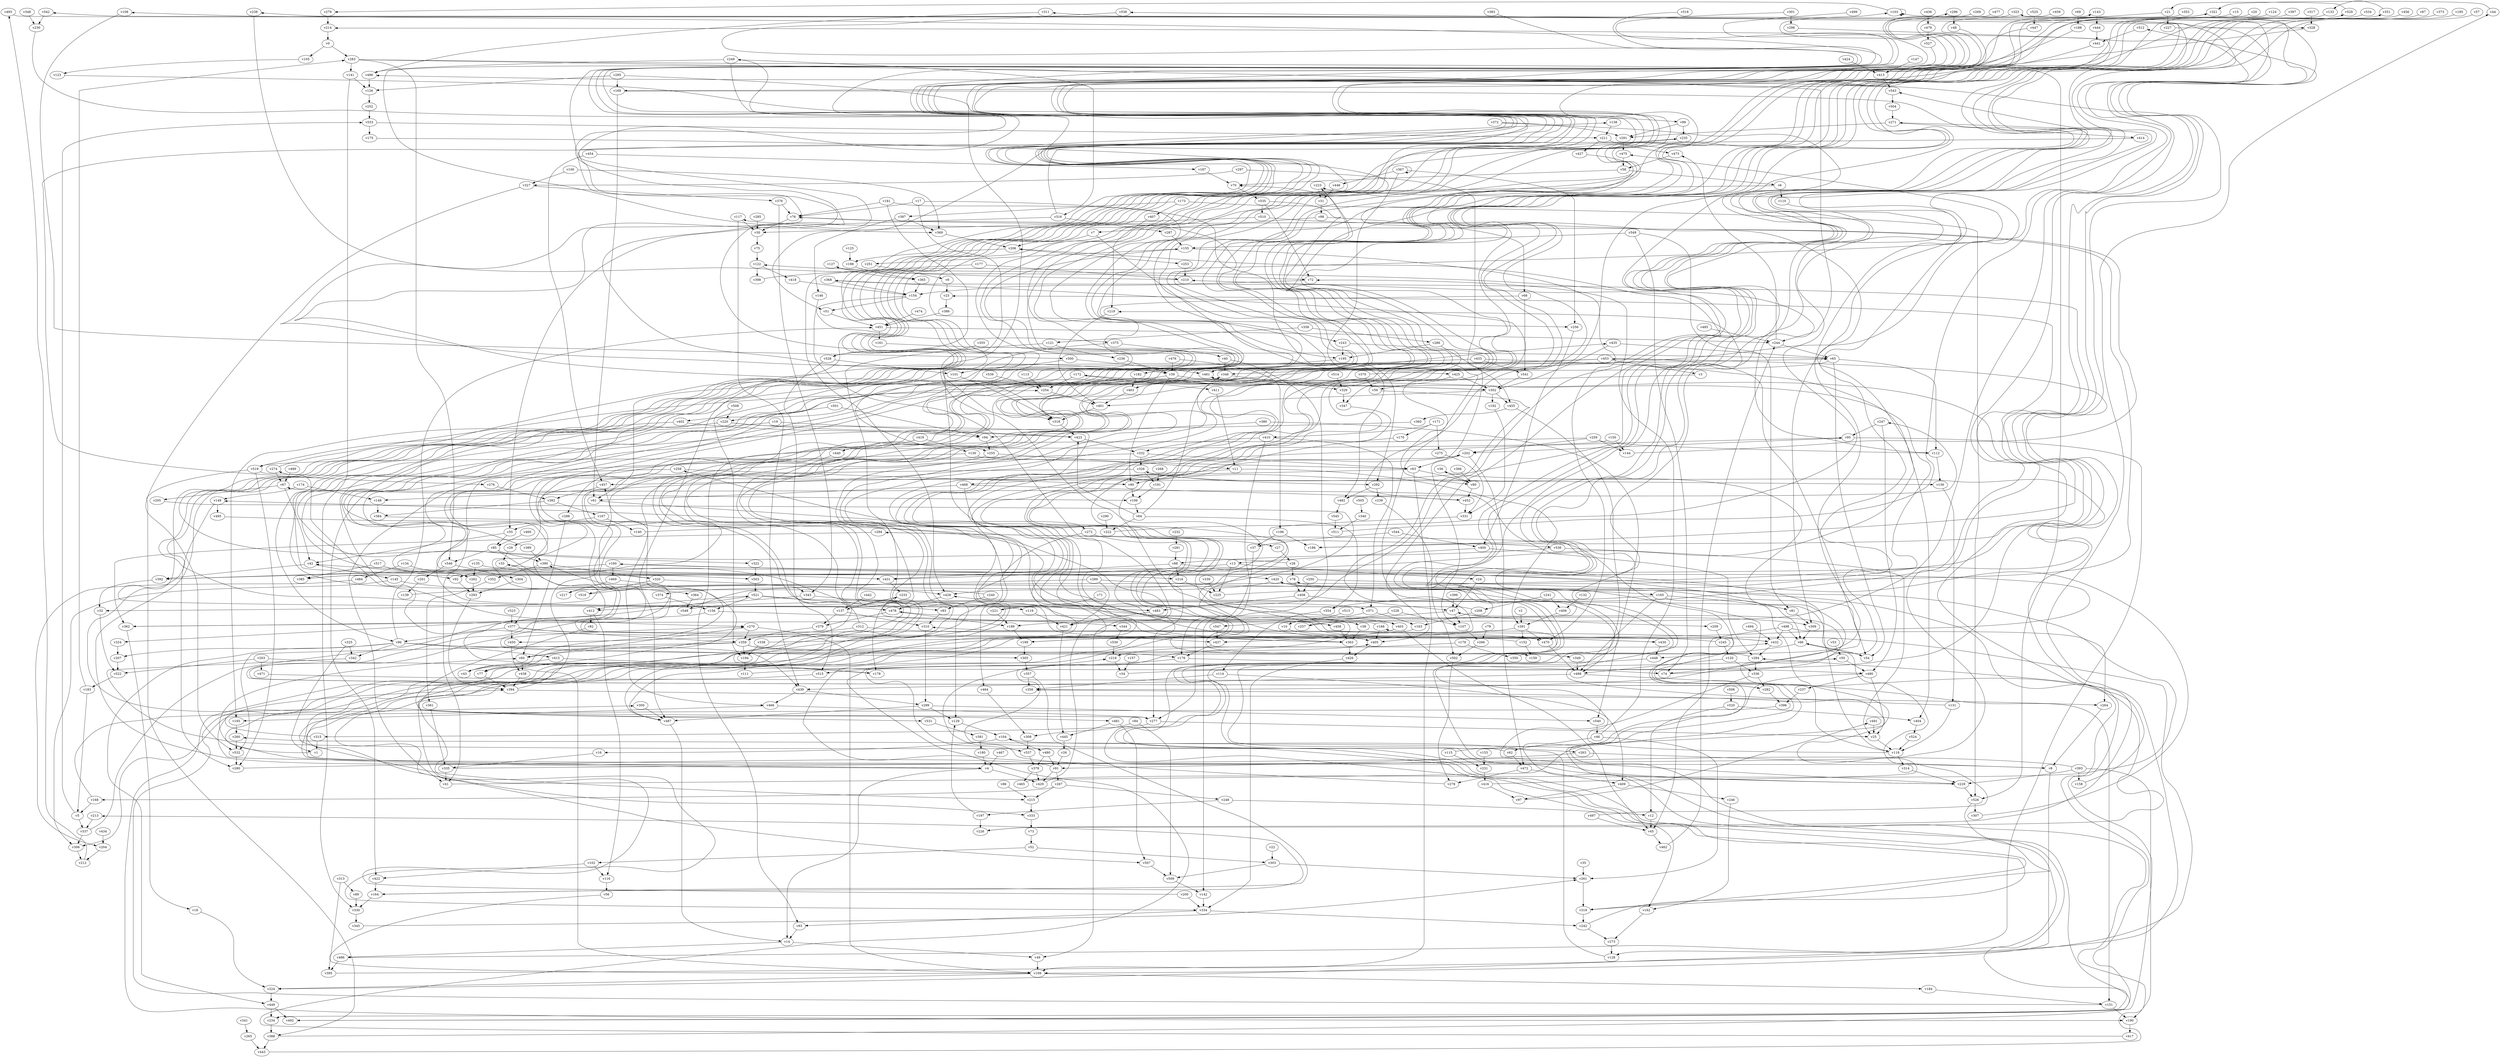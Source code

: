 // Benchmark game 819 - 550 vertices
// time_bound: 61
// targets: v20
digraph G {
    v0 [name="v0", player=1];
    v1 [name="v1", player=0];
    v2 [name="v2", player=0];
    v3 [name="v3", player=0];
    v4 [name="v4", player=0];
    v5 [name="v5", player=0];
    v6 [name="v6", player=1];
    v7 [name="v7", player=1];
    v8 [name="v8", player=1];
    v9 [name="v9", player=0];
    v10 [name="v10", player=0];
    v11 [name="v11", player=0];
    v12 [name="v12", player=0];
    v13 [name="v13", player=0];
    v14 [name="v14", player=0];
    v15 [name="v15", player=1];
    v16 [name="v16", player=0];
    v17 [name="v17", player=1];
    v18 [name="v18", player=1];
    v19 [name="v19", player=0];
    v20 [name="v20", player=0, target=1];
    v21 [name="v21", player=0];
    v22 [name="v22", player=1];
    v23 [name="v23", player=0];
    v24 [name="v24", player=0];
    v25 [name="v25", player=0];
    v26 [name="v26", player=0];
    v27 [name="v27", player=1];
    v28 [name="v28", player=1];
    v29 [name="v29", player=0];
    v30 [name="v30", player=1];
    v31 [name="v31", player=0];
    v32 [name="v32", player=1];
    v33 [name="v33", player=1];
    v34 [name="v34", player=0];
    v35 [name="v35", player=0];
    v36 [name="v36", player=0];
    v37 [name="v37", player=1];
    v38 [name="v38", player=1];
    v39 [name="v39", player=0];
    v40 [name="v40", player=0];
    v41 [name="v41", player=0];
    v42 [name="v42", player=1];
    v43 [name="v43", player=1];
    v44 [name="v44", player=1];
    v45 [name="v45", player=1];
    v46 [name="v46", player=0];
    v47 [name="v47", player=0];
    v48 [name="v48", player=1];
    v49 [name="v49", player=0];
    v50 [name="v50", player=1];
    v51 [name="v51", player=0];
    v52 [name="v52", player=1];
    v53 [name="v53", player=1];
    v54 [name="v54", player=0];
    v55 [name="v55", player=0];
    v56 [name="v56", player=0];
    v57 [name="v57", player=0];
    v58 [name="v58", player=0];
    v59 [name="v59", player=1];
    v60 [name="v60", player=0];
    v61 [name="v61", player=0];
    v62 [name="v62", player=0];
    v63 [name="v63", player=1];
    v64 [name="v64", player=0];
    v65 [name="v65", player=0];
    v66 [name="v66", player=0];
    v67 [name="v67", player=0];
    v68 [name="v68", player=0];
    v69 [name="v69", player=0];
    v70 [name="v70", player=1];
    v71 [name="v71", player=0];
    v72 [name="v72", player=1];
    v73 [name="v73", player=1];
    v74 [name="v74", player=1];
    v75 [name="v75", player=1];
    v76 [name="v76", player=0];
    v77 [name="v77", player=0];
    v78 [name="v78", player=0];
    v79 [name="v79", player=1];
    v80 [name="v80", player=0];
    v81 [name="v81", player=0];
    v82 [name="v82", player=0];
    v83 [name="v83", player=0];
    v84 [name="v84", player=0];
    v85 [name="v85", player=0];
    v86 [name="v86", player=1];
    v87 [name="v87", player=0];
    v88 [name="v88", player=1];
    v89 [name="v89", player=1];
    v90 [name="v90", player=0];
    v91 [name="v91", player=1];
    v92 [name="v92", player=1];
    v93 [name="v93", player=0];
    v94 [name="v94", player=0];
    v95 [name="v95", player=0];
    v96 [name="v96", player=1];
    v97 [name="v97", player=1];
    v98 [name="v98", player=0];
    v99 [name="v99", player=1];
    v100 [name="v100", player=1];
    v101 [name="v101", player=0];
    v102 [name="v102", player=0];
    v103 [name="v103", player=0];
    v104 [name="v104", player=1];
    v105 [name="v105", player=1];
    v106 [name="v106", player=1];
    v107 [name="v107", player=0];
    v108 [name="v108", player=1];
    v109 [name="v109", player=1];
    v110 [name="v110", player=1];
    v111 [name="v111", player=0];
    v112 [name="v112", player=1];
    v113 [name="v113", player=1];
    v114 [name="v114", player=0];
    v115 [name="v115", player=0];
    v116 [name="v116", player=0];
    v117 [name="v117", player=1];
    v118 [name="v118", player=0];
    v119 [name="v119", player=1];
    v120 [name="v120", player=1];
    v121 [name="v121", player=0];
    v122 [name="v122", player=0];
    v123 [name="v123", player=0];
    v124 [name="v124", player=1];
    v125 [name="v125", player=1];
    v126 [name="v126", player=0];
    v127 [name="v127", player=0];
    v128 [name="v128", player=1];
    v129 [name="v129", player=0];
    v130 [name="v130", player=1];
    v131 [name="v131", player=0];
    v132 [name="v132", player=0];
    v133 [name="v133", player=0];
    v134 [name="v134", player=0];
    v135 [name="v135", player=0];
    v136 [name="v136", player=1];
    v137 [name="v137", player=0];
    v138 [name="v138", player=0];
    v139 [name="v139", player=0];
    v140 [name="v140", player=1];
    v141 [name="v141", player=1];
    v142 [name="v142", player=1];
    v143 [name="v143", player=1];
    v144 [name="v144", player=1];
    v145 [name="v145", player=0];
    v146 [name="v146", player=1];
    v147 [name="v147", player=0];
    v148 [name="v148", player=1];
    v149 [name="v149", player=0];
    v150 [name="v150", player=1];
    v151 [name="v151", player=1];
    v152 [name="v152", player=0];
    v153 [name="v153", player=1];
    v154 [name="v154", player=1];
    v155 [name="v155", player=0];
    v156 [name="v156", player=0];
    v157 [name="v157", player=0];
    v158 [name="v158", player=1];
    v159 [name="v159", player=0];
    v160 [name="v160", player=0];
    v161 [name="v161", player=1];
    v162 [name="v162", player=1];
    v163 [name="v163", player=1];
    v164 [name="v164", player=1];
    v165 [name="v165", player=1];
    v166 [name="v166", player=1];
    v167 [name="v167", player=1];
    v168 [name="v168", player=0];
    v169 [name="v169", player=0];
    v170 [name="v170", player=1];
    v171 [name="v171", player=0];
    v172 [name="v172", player=1];
    v173 [name="v173", player=0];
    v174 [name="v174", player=1];
    v175 [name="v175", player=1];
    v176 [name="v176", player=0];
    v177 [name="v177", player=0];
    v178 [name="v178", player=0];
    v179 [name="v179", player=0];
    v180 [name="v180", player=0];
    v181 [name="v181", player=0];
    v182 [name="v182", player=0];
    v183 [name="v183", player=0];
    v184 [name="v184", player=0];
    v185 [name="v185", player=1];
    v186 [name="v186", player=0];
    v187 [name="v187", player=1];
    v188 [name="v188", player=1];
    v189 [name="v189", player=0];
    v190 [name="v190", player=0];
    v191 [name="v191", player=1];
    v192 [name="v192", player=1];
    v193 [name="v193", player=1];
    v194 [name="v194", player=0];
    v195 [name="v195", player=1];
    v196 [name="v196", player=0];
    v197 [name="v197", player=0];
    v198 [name="v198", player=0];
    v199 [name="v199", player=1];
    v200 [name="v200", player=1];
    v201 [name="v201", player=0];
    v202 [name="v202", player=1];
    v203 [name="v203", player=0];
    v204 [name="v204", player=0];
    v205 [name="v205", player=1];
    v206 [name="v206", player=1];
    v207 [name="v207", player=0];
    v208 [name="v208", player=1];
    v209 [name="v209", player=1];
    v210 [name="v210", player=0];
    v211 [name="v211", player=0];
    v212 [name="v212", player=1];
    v213 [name="v213", player=1];
    v214 [name="v214", player=0];
    v215 [name="v215", player=0];
    v216 [name="v216", player=0];
    v217 [name="v217", player=0];
    v218 [name="v218", player=0];
    v219 [name="v219", player=1];
    v220 [name="v220", player=0];
    v221 [name="v221", player=1];
    v222 [name="v222", player=0];
    v223 [name="v223", player=0];
    v224 [name="v224", player=0];
    v225 [name="v225", player=0];
    v226 [name="v226", player=0];
    v227 [name="v227", player=0];
    v228 [name="v228", player=0];
    v229 [name="v229", player=1];
    v230 [name="v230", player=1];
    v231 [name="v231", player=0];
    v232 [name="v232", player=1];
    v233 [name="v233", player=0];
    v234 [name="v234", player=1];
    v235 [name="v235", player=0];
    v236 [name="v236", player=1];
    v237 [name="v237", player=0];
    v238 [name="v238", player=1];
    v239 [name="v239", player=1];
    v240 [name="v240", player=1];
    v241 [name="v241", player=1];
    v242 [name="v242", player=1];
    v243 [name="v243", player=0];
    v244 [name="v244", player=1];
    v245 [name="v245", player=1];
    v246 [name="v246", player=1];
    v247 [name="v247", player=0];
    v248 [name="v248", player=0];
    v249 [name="v249", player=0];
    v250 [name="v250", player=0];
    v251 [name="v251", player=0];
    v252 [name="v252", player=1];
    v253 [name="v253", player=0];
    v254 [name="v254", player=0];
    v255 [name="v255", player=0];
    v256 [name="v256", player=0];
    v257 [name="v257", player=0];
    v258 [name="v258", player=0];
    v259 [name="v259", player=0];
    v260 [name="v260", player=1];
    v261 [name="v261", player=1];
    v262 [name="v262", player=0];
    v263 [name="v263", player=1];
    v264 [name="v264", player=0];
    v265 [name="v265", player=0];
    v266 [name="v266", player=1];
    v267 [name="v267", player=1];
    v268 [name="v268", player=0];
    v269 [name="v269", player=0];
    v270 [name="v270", player=0];
    v271 [name="v271", player=0];
    v272 [name="v272", player=1];
    v273 [name="v273", player=0];
    v274 [name="v274", player=1];
    v275 [name="v275", player=0];
    v276 [name="v276", player=1];
    v277 [name="v277", player=1];
    v278 [name="v278", player=0];
    v279 [name="v279", player=1];
    v280 [name="v280", player=0];
    v281 [name="v281", player=0];
    v282 [name="v282", player=1];
    v283 [name="v283", player=1];
    v284 [name="v284", player=1];
    v285 [name="v285", player=1];
    v286 [name="v286", player=0];
    v287 [name="v287", player=0];
    v288 [name="v288", player=0];
    v289 [name="v289", player=0];
    v290 [name="v290", player=0];
    v291 [name="v291", player=0];
    v292 [name="v292", player=1];
    v293 [name="v293", player=1];
    v294 [name="v294", player=0];
    v295 [name="v295", player=0];
    v296 [name="v296", player=0];
    v297 [name="v297", player=0];
    v298 [name="v298", player=1];
    v299 [name="v299", player=0];
    v300 [name="v300", player=0];
    v301 [name="v301", player=1];
    v302 [name="v302", player=1];
    v303 [name="v303", player=0];
    v304 [name="v304", player=0];
    v305 [name="v305", player=0];
    v306 [name="v306", player=1];
    v307 [name="v307", player=1];
    v308 [name="v308", player=0];
    v309 [name="v309", player=0];
    v310 [name="v310", player=0];
    v311 [name="v311", player=0];
    v312 [name="v312", player=0];
    v313 [name="v313", player=1];
    v314 [name="v314", player=0];
    v315 [name="v315", player=0];
    v316 [name="v316", player=1];
    v317 [name="v317", player=0];
    v318 [name="v318", player=0];
    v319 [name="v319", player=1];
    v320 [name="v320", player=1];
    v321 [name="v321", player=1];
    v322 [name="v322", player=0];
    v323 [name="v323", player=0];
    v324 [name="v324", player=1];
    v325 [name="v325", player=0];
    v326 [name="v326", player=0];
    v327 [name="v327", player=0];
    v328 [name="v328", player=1];
    v329 [name="v329", player=0];
    v330 [name="v330", player=1];
    v331 [name="v331", player=0];
    v332 [name="v332", player=1];
    v333 [name="v333", player=1];
    v334 [name="v334", player=0];
    v335 [name="v335", player=1];
    v336 [name="v336", player=0];
    v337 [name="v337", player=1];
    v338 [name="v338", player=0];
    v339 [name="v339", player=0];
    v340 [name="v340", player=1];
    v341 [name="v341", player=1];
    v342 [name="v342", player=1];
    v343 [name="v343", player=1];
    v344 [name="v344", player=1];
    v345 [name="v345", player=0];
    v346 [name="v346", player=1];
    v347 [name="v347", player=1];
    v348 [name="v348", player=1];
    v349 [name="v349", player=1];
    v350 [name="v350", player=1];
    v351 [name="v351", player=0];
    v352 [name="v352", player=0];
    v353 [name="v353", player=1];
    v354 [name="v354", player=0];
    v355 [name="v355", player=0];
    v356 [name="v356", player=1];
    v357 [name="v357", player=0];
    v358 [name="v358", player=0];
    v359 [name="v359", player=0];
    v360 [name="v360", player=0];
    v361 [name="v361", player=0];
    v362 [name="v362", player=1];
    v363 [name="v363", player=0];
    v364 [name="v364", player=0];
    v365 [name="v365", player=1];
    v366 [name="v366", player=1];
    v367 [name="v367", player=0];
    v368 [name="v368", player=0];
    v369 [name="v369", player=1];
    v370 [name="v370", player=0];
    v371 [name="v371", player=0];
    v372 [name="v372", player=0];
    v373 [name="v373", player=1];
    v374 [name="v374", player=1];
    v375 [name="v375", player=1];
    v376 [name="v376", player=1];
    v377 [name="v377", player=1];
    v378 [name="v378", player=1];
    v379 [name="v379", player=0];
    v380 [name="v380", player=1];
    v381 [name="v381", player=0];
    v382 [name="v382", player=0];
    v383 [name="v383", player=1];
    v384 [name="v384", player=0];
    v385 [name="v385", player=1];
    v386 [name="v386", player=0];
    v387 [name="v387", player=0];
    v388 [name="v388", player=0];
    v389 [name="v389", player=0];
    v390 [name="v390", player=0];
    v391 [name="v391", player=1];
    v392 [name="v392", player=0];
    v393 [name="v393", player=1];
    v394 [name="v394", player=0];
    v395 [name="v395", player=1];
    v396 [name="v396", player=1];
    v397 [name="v397", player=0];
    v398 [name="v398", player=1];
    v399 [name="v399", player=1];
    v400 [name="v400", player=0];
    v401 [name="v401", player=0];
    v402 [name="v402", player=1];
    v403 [name="v403", player=1];
    v404 [name="v404", player=0];
    v405 [name="v405", player=0];
    v406 [name="v406", player=0];
    v407 [name="v407", player=1];
    v408 [name="v408", player=0];
    v409 [name="v409", player=0];
    v410 [name="v410", player=1];
    v411 [name="v411", player=0];
    v412 [name="v412", player=1];
    v413 [name="v413", player=1];
    v414 [name="v414", player=0];
    v415 [name="v415", player=0];
    v416 [name="v416", player=1];
    v417 [name="v417", player=0];
    v418 [name="v418", player=0];
    v419 [name="v419", player=1];
    v420 [name="v420", player=0];
    v421 [name="v421", player=1];
    v422 [name="v422", player=1];
    v423 [name="v423", player=1];
    v424 [name="v424", player=1];
    v425 [name="v425", player=0];
    v426 [name="v426", player=0];
    v427 [name="v427", player=0];
    v428 [name="v428", player=0];
    v429 [name="v429", player=0];
    v430 [name="v430", player=0];
    v431 [name="v431", player=0];
    v432 [name="v432", player=1];
    v433 [name="v433", player=1];
    v434 [name="v434", player=1];
    v435 [name="v435", player=1];
    v436 [name="v436", player=0];
    v437 [name="v437", player=0];
    v438 [name="v438", player=1];
    v439 [name="v439", player=0];
    v440 [name="v440", player=0];
    v441 [name="v441", player=0];
    v442 [name="v442", player=0];
    v443 [name="v443", player=0];
    v444 [name="v444", player=0];
    v445 [name="v445", player=1];
    v446 [name="v446", player=1];
    v447 [name="v447", player=0];
    v448 [name="v448", player=0];
    v449 [name="v449", player=1];
    v450 [name="v450", player=1];
    v451 [name="v451", player=1];
    v452 [name="v452", player=0];
    v453 [name="v453", player=0];
    v454 [name="v454", player=1];
    v455 [name="v455", player=1];
    v456 [name="v456", player=0];
    v457 [name="v457", player=1];
    v458 [name="v458", player=1];
    v459 [name="v459", player=1];
    v460 [name="v460", player=1];
    v461 [name="v461", player=1];
    v462 [name="v462", player=0];
    v463 [name="v463", player=1];
    v464 [name="v464", player=0];
    v465 [name="v465", player=0];
    v466 [name="v466", player=1];
    v467 [name="v467", player=1];
    v468 [name="v468", player=1];
    v469 [name="v469", player=1];
    v470 [name="v470", player=1];
    v471 [name="v471", player=1];
    v472 [name="v472", player=0];
    v473 [name="v473", player=0];
    v474 [name="v474", player=1];
    v475 [name="v475", player=1];
    v476 [name="v476", player=1];
    v477 [name="v477", player=0];
    v478 [name="v478", player=0];
    v479 [name="v479", player=0];
    v480 [name="v480", player=0];
    v481 [name="v481", player=1];
    v482 [name="v482", player=0];
    v483 [name="v483", player=0];
    v484 [name="v484", player=0];
    v485 [name="v485", player=0];
    v486 [name="v486", player=1];
    v487 [name="v487", player=1];
    v488 [name="v488", player=1];
    v489 [name="v489", player=1];
    v490 [name="v490", player=1];
    v491 [name="v491", player=0];
    v492 [name="v492", player=0];
    v493 [name="v493", player=0];
    v494 [name="v494", player=1];
    v495 [name="v495", player=1];
    v496 [name="v496", player=0];
    v497 [name="v497", player=0];
    v498 [name="v498", player=1];
    v499 [name="v499", player=1];
    v500 [name="v500", player=1];
    v501 [name="v501", player=1];
    v502 [name="v502", player=0];
    v503 [name="v503", player=0];
    v504 [name="v504", player=1];
    v505 [name="v505", player=1];
    v506 [name="v506", player=1];
    v507 [name="v507", player=0];
    v508 [name="v508", player=1];
    v509 [name="v509", player=1];
    v510 [name="v510", player=0];
    v511 [name="v511", player=1];
    v512 [name="v512", player=1];
    v513 [name="v513", player=1];
    v514 [name="v514", player=1];
    v515 [name="v515", player=1];
    v516 [name="v516", player=1];
    v517 [name="v517", player=0];
    v518 [name="v518", player=0];
    v519 [name="v519", player=0];
    v520 [name="v520", player=1];
    v521 [name="v521", player=0];
    v522 [name="v522", player=0];
    v523 [name="v523", player=1];
    v524 [name="v524", player=0];
    v525 [name="v525", player=0];
    v526 [name="v526", player=0];
    v527 [name="v527", player=0];
    v528 [name="v528", player=0];
    v529 [name="v529", player=1];
    v530 [name="v530", player=0];
    v531 [name="v531", player=0];
    v532 [name="v532", player=1];
    v533 [name="v533", player=0];
    v534 [name="v534", player=1];
    v535 [name="v535", player=0];
    v536 [name="v536", player=1];
    v537 [name="v537", player=0];
    v538 [name="v538", player=1];
    v539 [name="v539", player=1];
    v540 [name="v540", player=0];
    v541 [name="v541", player=0];
    v542 [name="v542", player=1];
    v543 [name="v543", player=0];
    v544 [name="v544", player=0];
    v545 [name="v545", player=1];
    v546 [name="v546", player=1];
    v547 [name="v547", player=0];
    v548 [name="v548", player=1];
    v549 [name="v549", player=0];

    v0 -> v283;
    v1 -> v60 [constraint="t >= 5"];
    v2 -> v391;
    v3 -> v420 [constraint="t mod 4 == 1"];
    v4 -> v70 [constraint="t >= 4"];
    v5 -> v533;
    v6 -> v322 [constraint="t < 12"];
    v7 -> v206;
    v8 -> v435 [constraint="t mod 2 == 0"];
    v9 -> v23;
    v10 -> v486 [constraint="t mod 5 == 4"];
    v11 -> v468;
    v12 -> v45;
    v13 -> v431;
    v14 -> v486;
    v15 -> v43 [constraint="t >= 5"];
    v16 -> v335;
    v17 -> v76;
    v18 -> v224;
    v19 -> v519;
    v20 -> v437 [constraint="t mod 2 == 0"];
    v21 -> v195 [constraint="t < 9"];
    v22 -> v303;
    v23 -> v386;
    v24 -> v47;
    v25 -> v118;
    v26 -> v91;
    v27 -> v28;
    v28 -> v249 [constraint="t < 10"];
    v29 -> v33;
    v30 -> v75;
    v31 -> v98;
    v32 -> v522;
    v33 -> v377;
    v34 -> v512 [constraint="t mod 3 == 0"];
    v35 -> v261;
    v36 -> v80;
    v37 -> v176;
    v38 -> v363;
    v39 -> v302;
    v40 -> v346;
    v41 -> v420 [constraint="t < 15"];
    v42 -> v392;
    v43 -> v405 [constraint="t >= 2"];
    v44 -> v321 [constraint="t mod 2 == 0"];
    v45 -> v462;
    v46 -> v261;
    v47 -> v209;
    v48 -> v92 [constraint="t >= 3"];
    v49 -> v109;
    v50 -> v490;
    v51 -> v451;
    v52 -> v303;
    v53 -> v50;
    v54 -> v428 [constraint="t < 6"];
    v55 -> v42 [constraint="t < 14"];
    v56 -> v109 [constraint="t mod 5 == 0"];
    v57 -> v74 [constraint="t >= 3"];
    v58 -> v70;
    v59 -> v199 [constraint="t >= 3"];
    v60 -> v438;
    v61 -> v363 [constraint="t < 7"];
    v62 -> v218 [constraint="t < 15"];
    v63 -> v109;
    v64 -> v222;
    v65 -> v108 [constraint="t < 14"];
    v66 -> v448;
    v67 -> v205;
    v68 -> v243 [constraint="t >= 1"];
    v69 -> v188;
    v70 -> v535;
    v71 -> v221;
    v72 -> v154;
    v73 -> v52;
    v74 -> v475 [constraint="t < 13"];
    v75 -> v122;
    v76 -> v30;
    v77 -> v394;
    v78 -> v408;
    v79 -> v266;
    v80 -> v452;
    v81 -> v309;
    v82 -> v277 [constraint="t < 12"];
    v83 -> v310;
    v84 -> v308;
    v85 -> v490 [constraint="t mod 5 == 3"];
    v86 -> v215;
    v87 -> v319 [constraint="t mod 5 == 2"];
    v88 -> v216;
    v89 -> v330;
    v90 -> v106;
    v91 -> v103 [constraint="t < 5"];
    v92 -> v293;
    v93 -> v14;
    v94 -> v255;
    v95 -> v202;
    v96 -> v207;
    v97 -> v491 [constraint="t >= 5"];
    v98 -> v68;
    v99 -> v235;
    v100 -> v369;
    v101 -> v318;
    v102 -> v422;
    v103 -> v279 [constraint="t >= 5"];
    v104 -> v16;
    v105 -> v123;
    v106 -> v64;
    v107 -> v266;
    v108 -> v500 [constraint="t < 12"];
    v109 -> v224;
    v110 -> v385 [constraint="t < 5"];
    v111 -> v50 [constraint="t >= 3"];
    v112 -> v210 [constraint="t mod 5 == 2"];
    v113 -> v254;
    v114 -> v409;
    v115 -> v326 [constraint="t >= 5"];
    v116 -> v56;
    v117 -> v30;
    v118 -> v219 [constraint="t < 8"];
    v119 -> v421;
    v120 -> v488 [constraint="t >= 5"];
    v121 -> v236;
    v122 -> v418;
    v123 -> v481 [constraint="t < 10"];
    v124 -> v403 [constraint="t < 12"];
    v125 -> v198;
    v126 -> v252;
    v127 -> v365;
    v128 -> v104;
    v129 -> v104;
    v130 -> v288;
    v131 -> v543 [constraint="t mod 3 == 0"];
    v132 -> v406;
    v133 -> v487 [constraint="t >= 3"];
    v134 -> v484;
    v135 -> v190 [constraint="t >= 1"];
    v136 -> v131;
    v137 -> v310;
    v138 -> v211;
    v139 -> v36 [constraint="t mod 4 == 0"];
    v140 -> v272 [constraint="t < 13"];
    v141 -> v126;
    v142 -> v334;
    v143 -> v444;
    v144 -> v117 [constraint="t mod 4 == 3"];
    v145 -> v364;
    v146 -> v49;
    v147 -> v413;
    v148 -> v384;
    v149 -> v495;
    v150 -> v324 [constraint="t >= 3"];
    v151 -> v432 [constraint="t mod 3 == 1"];
    v152 -> v238 [constraint="t < 14"];
    v153 -> v231;
    v154 -> v375 [constraint="t < 9"];
    v155 -> v470;
    v156 -> v362;
    v157 -> v34;
    v158 -> v453 [constraint="t mod 4 == 0"];
    v159 -> v202 [constraint="t mod 3 == 2"];
    v160 -> v216;
    v161 -> v32 [constraint="t >= 4"];
    v162 -> v273;
    v163 -> v531 [constraint="t >= 2"];
    v164 -> v213 [constraint="t >= 3"];
    v165 -> v118;
    v166 -> v233 [constraint="t >= 5"];
    v167 -> v140;
    v168 -> v300 [constraint="t < 10"];
    v169 -> v90 [constraint="t < 10"];
    v170 -> v309 [constraint="t mod 3 == 1"];
    v171 -> v170;
    v172 -> v411;
    v173 -> v387;
    v174 -> v148;
    v175 -> v255 [constraint="t >= 4"];
    v176 -> v74;
    v177 -> v210;
    v178 -> v223 [constraint="t mod 5 == 3"];
    v179 -> v350;
    v180 -> v4;
    v181 -> v392 [constraint="t >= 1"];
    v182 -> v463;
    v183 -> v5;
    v184 -> v151;
    v185 -> v229 [constraint="t < 7"];
    v186 -> v323 [constraint="t mod 5 == 3"];
    v187 -> v70;
    v188 -> v282 [constraint="t < 7"];
    v189 -> v199;
    v190 -> v417;
    v191 -> v106;
    v192 -> v331;
    v193 -> v260;
    v194 -> v111;
    v195 -> v432 [constraint="t < 7"];
    v196 -> v186;
    v197 -> v226;
    v198 -> v365;
    v199 -> v305;
    v200 -> v258 [constraint="t < 9"];
    v201 -> v139;
    v202 -> v472;
    v203 -> v471;
    v204 -> v212;
    v205 -> v374 [constraint="t < 13"];
    v206 -> v253;
    v207 -> v522;
    v208 -> v76 [constraint="t >= 5"];
    v209 -> v245;
    v210 -> v127 [constraint="t >= 4"];
    v211 -> v427;
    v212 -> v493 [constraint="t < 12"];
    v213 -> v337;
    v214 -> v0;
    v215 -> v333;
    v216 -> v225;
    v217 -> v76 [constraint="t < 6"];
    v218 -> v34;
    v219 -> v401;
    v220 -> v38 [constraint="t < 9"];
    v221 -> v122 [constraint="t mod 4 == 0"];
    v222 -> v271 [constraint="t >= 1"];
    v223 -> v31;
    v224 -> v449;
    v225 -> v311 [constraint="t >= 5"];
    v226 -> v284 [constraint="t >= 1"];
    v227 -> v328 [constraint="t mod 2 == 0"];
    v228 -> v257;
    v229 -> v538 [constraint="t mod 2 == 0"];
    v230 -> v99 [constraint="t mod 3 == 1"];
    v231 -> v416;
    v232 -> v281;
    v233 -> v137;
    v234 -> v388;
    v235 -> v276 [constraint="t >= 1"];
    v236 -> v39;
    v237 -> v396;
    v238 -> v72 [constraint="t mod 2 == 1"];
    v239 -> v502;
    v240 -> v296 [constraint="t mod 3 == 0"];
    v241 -> v208;
    v242 -> v166 [constraint="t >= 3"];
    v243 -> v458 [constraint="t < 14"];
    v244 -> v65;
    v245 -> v274 [constraint="t >= 5"];
    v246 -> v162;
    v247 -> v95;
    v248 -> v197;
    v249 -> v483 [constraint="t mod 4 == 2"];
    v250 -> v492 [constraint="t mod 3 == 2"];
    v251 -> v9;
    v252 -> v533;
    v253 -> v210;
    v254 -> v401;
    v255 -> v11;
    v256 -> v400;
    v257 -> v542 [constraint="t >= 3"];
    v258 -> v41;
    v259 -> v112;
    v260 -> v532;
    v261 -> v319;
    v262 -> v293;
    v263 -> v8;
    v264 -> v8;
    v265 -> v443;
    v266 -> v502;
    v267 -> v168;
    v268 -> v191;
    v269 -> v503 [constraint="t mod 5 == 4"];
    v270 -> v359;
    v271 -> v291;
    v272 -> v129;
    v273 -> v128;
    v274 -> v254 [constraint="t mod 3 == 0"];
    v275 -> v331;
    v276 -> v382;
    v277 -> v315;
    v278 -> v478 [constraint="t >= 1"];
    v279 -> v214;
    v280 -> v23 [constraint="t < 15"];
    v281 -> v88;
    v282 -> v270 [constraint="t mod 3 == 0"];
    v283 -> v526;
    v284 -> v143 [constraint="t < 5"];
    v285 -> v30;
    v286 -> v195;
    v287 -> v155;
    v288 -> v60;
    v289 -> v548;
    v290 -> v222;
    v291 -> v475;
    v292 -> v482;
    v293 -> v394;
    v294 -> v536;
    v295 -> v318;
    v296 -> v48;
    v297 -> v107;
    v298 -> v487 [constraint="t >= 2"];
    v299 -> v487;
    v300 -> v487;
    v301 -> v51 [constraint="t >= 1"];
    v302 -> v192;
    v303 -> v509;
    v304 -> v293;
    v305 -> v357;
    v306 -> v212;
    v307 -> v42 [constraint="t < 13"];
    v308 -> v537;
    v309 -> v66;
    v310 -> v299;
    v311 -> v496 [constraint="t >= 1"];
    v312 -> v321 [constraint="t mod 4 == 0"];
    v313 -> v89;
    v314 -> v229;
    v315 -> v394 [constraint="t < 5"];
    v316 -> v138 [constraint="t < 15"];
    v317 -> v328;
    v318 -> v423;
    v319 -> v242;
    v320 -> v235 [constraint="t < 13"];
    v321 -> v4 [constraint="t mod 3 == 1"];
    v322 -> v503;
    v323 -> v270 [constraint="t < 9"];
    v324 -> v207;
    v325 -> v1;
    v326 -> v29;
    v327 -> v376;
    v328 -> v169 [constraint="t mod 4 == 3"];
    v329 -> v347;
    v330 -> v345;
    v331 -> v430 [constraint="t >= 5"];
    v332 -> v41;
    v333 -> v73;
    v334 -> v93;
    v335 -> v260 [constraint="t >= 3"];
    v336 -> v229 [constraint="t >= 4"];
    v337 -> v521 [constraint="t >= 3"];
    v338 -> v33 [constraint="t >= 5"];
    v339 -> v225;
    v340 -> v511;
    v341 -> v265;
    v342 -> v263 [constraint="t mod 4 == 3"];
    v343 -> v119;
    v344 -> v530;
    v345 -> v261 [constraint="t mod 3 == 2"];
    v346 -> v463;
    v347 -> v159 [constraint="t mod 3 == 2"];
    v348 -> v230;
    v349 -> v488;
    v350 -> v47 [constraint="t >= 2"];
    v351 -> v133 [constraint="t >= 3"];
    v352 -> v361;
    v353 -> v77 [constraint="t >= 1"];
    v354 -> v114;
    v355 -> v528;
    v356 -> v160 [constraint="t >= 4"];
    v357 -> v164 [constraint="t < 15"];
    v358 -> v121;
    v359 -> v60;
    v360 -> v431 [constraint="t mod 3 == 2"];
    v361 -> v335;
    v362 -> v67 [constraint="t < 15"];
    v363 -> v95 [constraint="t >= 1"];
    v364 -> v548;
    v365 -> v154;
    v366 -> v80;
    v367 -> v367;
    v368 -> v186 [constraint="t < 7"];
    v369 -> v206;
    v370 -> v206 [constraint="t < 12"];
    v371 -> v10;
    v372 -> v189 [constraint="t < 5"];
    v373 -> v319 [constraint="t >= 1"];
    v374 -> v156;
    v375 -> v40;
    v376 -> v343;
    v377 -> v359 [constraint="t mod 3 == 1"];
    v378 -> v465;
    v379 -> v359;
    v380 -> v94;
    v381 -> v180;
    v382 -> v384;
    v383 -> v39 [constraint="t mod 2 == 1"];
    v384 -> v334 [constraint="t mod 4 == 3"];
    v385 -> v461 [constraint="t >= 2"];
    v386 -> v451;
    v387 -> v369;
    v388 -> v294 [constraint="t >= 2"];
    v389 -> v155 [constraint="t mod 5 == 4"];
    v390 -> v352;
    v391 -> v152;
    v392 -> v32;
    v393 -> v529 [constraint="t mod 5 == 1"];
    v394 -> v264 [constraint="t mod 3 == 2"];
    v395 -> v44 [constraint="t < 10"];
    v396 -> v306 [constraint="t < 11"];
    v397 -> v148 [constraint="t mod 3 == 1"];
    v398 -> v214 [constraint="t < 15"];
    v399 -> v47;
    v400 -> v284;
    v401 -> v318;
    v402 -> v422;
    v403 -> v149 [constraint="t mod 5 == 2"];
    v404 -> v524;
    v405 -> v426;
    v406 -> v391;
    v407 -> v219;
    v408 -> v483;
    v409 -> v97;
    v410 -> v332;
    v411 -> v11;
    v412 -> v116;
    v413 -> v543;
    v414 -> v302 [constraint="t mod 4 == 3"];
    v415 -> v178;
    v416 -> v356 [constraint="t < 7"];
    v417 -> v368 [constraint="t mod 4 == 3"];
    v418 -> v154;
    v419 -> v440;
    v420 -> v428;
    v421 -> v445;
    v422 -> v164;
    v423 -> v332;
    v424 -> v413;
    v425 -> v302;
    v426 -> v334;
    v427 -> v215 [constraint="t >= 1"];
    v428 -> v478;
    v429 -> v65;
    v430 -> v448;
    v431 -> v233;
    v432 -> v390 [constraint="t >= 5"];
    v433 -> v404;
    v434 -> v204;
    v435 -> v302;
    v436 -> v479;
    v437 -> v176;
    v438 -> v394;
    v439 -> v466;
    v440 -> v4 [constraint="t >= 4"];
    v441 -> v333 [constraint="t >= 4"];
    v442 -> v137;
    v443 -> v310 [constraint="t mod 4 == 0"];
    v444 -> v441;
    v445 -> v26;
    v446 -> v31;
    v447 -> v478 [constraint="t >= 3"];
    v448 -> v537 [constraint="t >= 3"];
    v449 -> v492;
    v450 -> v438;
    v451 -> v161;
    v452 -> v351 [constraint="t mod 5 == 2"];
    v453 -> v3;
    v454 -> v457;
    v455 -> v360;
    v456 -> v162 [constraint="t >= 1"];
    v457 -> v382;
    v458 -> v363;
    v459 -> v402 [constraint="t >= 4"];
    v460 -> v85;
    v461 -> v223 [constraint="t >= 2"];
    v462 -> v244;
    v463 -> v401;
    v464 -> v308;
    v465 -> v78 [constraint="t mod 4 == 2"];
    v466 -> v193;
    v467 -> v4;
    v468 -> v61;
    v469 -> v77 [constraint="t >= 1"];
    v470 -> v488;
    v471 -> v226 [constraint="t mod 4 == 1"];
    v472 -> v409;
    v473 -> v58;
    v474 -> v451;
    v475 -> v58;
    v476 -> v39;
    v477 -> v256 [constraint="t >= 4"];
    v478 -> v189;
    v479 -> v527;
    v480 -> v91;
    v481 -> v445;
    v482 -> v247 [constraint="t < 5"];
    v483 -> v421;
    v484 -> v204 [constraint="t < 12"];
    v485 -> v244;
    v486 -> v395;
    v487 -> v14;
    v488 -> v439;
    v489 -> v67;
    v490 -> v234 [constraint="t mod 5 == 4"];
    v491 -> v25;
    v492 -> v172 [constraint="t mod 3 == 2"];
    v493 -> v80 [constraint="t < 8"];
    v494 -> v432;
    v495 -> v430 [constraint="t < 9"];
    v496 -> v126;
    v497 -> v66 [constraint="t mod 4 == 3"];
    v498 -> v264;
    v499 -> v483 [constraint="t < 8"];
    v500 -> v461;
    v501 -> v94;
    v502 -> v278;
    v503 -> v521;
    v504 -> v271;
    v505 -> v340;
    v506 -> v520;
    v507 -> v509;
    v508 -> v220;
    v509 -> v142;
    v510 -> v309;
    v511 -> v103 [constraint="t mod 4 == 0"];
    v512 -> v441;
    v513 -> v10;
    v514 -> v329;
    v515 -> v507 [constraint="t >= 1"];
    v516 -> v343 [constraint="t >= 2"];
    v517 -> v385;
    v518 -> v425 [constraint="t mod 5 == 2"];
    v519 -> v280;
    v520 -> v404;
    v521 -> v412;
    v522 -> v183;
    v523 -> v377;
    v524 -> v118;
    v525 -> v447;
    v526 -> v224 [constraint="t >= 2"];
    v527 -> v96 [constraint="t mod 4 == 1"];
    v528 -> v515;
    v529 -> v21 [constraint="t < 6"];
    v530 -> v218;
    v531 -> v381;
    v532 -> v280;
    v533 -> v175;
    v534 -> v347 [constraint="t mod 2 == 1"];
    v535 -> v363 [constraint="t >= 4"];
    v536 -> v88;
    v537 -> v378;
    v538 -> v369 [constraint="t mod 3 == 0"];
    v539 -> v254;
    v540 -> v46;
    v541 -> v302;
    v542 -> v230;
    v543 -> v504;
    v544 -> v37;
    v545 -> v511;
    v546 -> v201;
    v547 -> v437;
    v548 -> v496 [constraint="t mod 5 == 1"];
    v549 -> v155;
    v248 -> v12;
    v377 -> v450;
    v245 -> v120;
    v394 -> v457;
    v282 -> v396;
    v109 -> v184;
    v17 -> v277;
    v47 -> v107;
    v433 -> v541;
    v200 -> v334;
    v326 -> v191;
    v546 -> v304;
    v367 -> v405;
    v4 -> v14;
    v164 -> v330;
    v332 -> v326;
    v64 -> v423;
    v391 -> v470;
    v469 -> v217;
    v137 -> v379;
    v435 -> v65;
    v519 -> v136;
    v283 -> v244;
    v229 -> v526;
    v249 -> v496;
    v263 -> v91;
    v21 -> v227;
    v393 -> v229;
    v39 -> v90;
    v335 -> v41;
    v169 -> v61;
    v320 -> v428;
    v176 -> v515;
    v47 -> v547;
    v343 -> v412;
    v376 -> v76;
    v327 -> v532;
    v7 -> v482;
    v171 -> v275;
    v271 -> v414;
    v453 -> v487;
    v476 -> v196;
    v202 -> v519;
    v388 -> v443;
    v468 -> v452;
    v247 -> v490;
    v472 -> v278;
    v521 -> v371;
    v498 -> v432;
    v243 -> v195;
    v500 -> v101;
    v168 -> v5;
    v325 -> v342;
    v88 -> v118;
    v520 -> v12;
    v313 -> v395;
    v221 -> v189;
    v156 -> v344;
    v183 -> v283;
    v391 -> v199;
    v141 -> v330;
    v104 -> v480;
    v64 -> v346;
    v46 -> v72;
    v135 -> v262;
    v297 -> v327;
    v453 -> v54;
    v498 -> v45;
    v409 -> v246;
    v390 -> v320;
    v240 -> v83;
    v196 -> v37;
    v497 -> v45;
    v295 -> v169;
    v303 -> v261;
    v382 -> v167;
    v289 -> v165;
    v370 -> v59;
    v400 -> v13;
    v197 -> v129;
    v145 -> v306;
    v166 -> v405;
    v389 -> v390;
    v40 -> v142;
    v96 -> v342;
    v98 -> v7;
    v114 -> v356;
    v152 -> v159;
    v150 -> v144;
    v528 -> v101;
    v11 -> v391;
    v301 -> v298;
    v312 -> v405;
    v5 -> v337;
    v155 -> v251;
    v387 -> v146;
    v160 -> v469;
    v208 -> v163;
    v521 -> v83;
    v220 -> v193;
    v91 -> v267;
    v372 -> v291;
    v377 -> v470;
    v519 -> v388;
    v249 -> v316;
    v13 -> v225;
    v206 -> v198;
    v380 -> v540;
    v358 -> v286;
    v274 -> v67;
    v289 -> v421;
    v172 -> v254;
    v52 -> v102;
    v120 -> v336;
    v165 -> v81;
    v367 -> v446;
    v416 -> v97;
    v336 -> v282;
    v220 -> v423;
    v326 -> v292;
    v84 -> v509;
    v270 -> v60;
    v68 -> v541;
    v96 -> v439;
    v173 -> v407;
    v316 -> v55;
    v359 -> v349;
    v46 -> v62;
    v99 -> v291;
    v439 -> v299;
    v66 -> v54;
    v378 -> v429;
    v357 -> v356;
    v408 -> v47;
    v425 -> v59;
    v455 -> v488;
    v244 -> v473;
    v286 -> v455;
    v67 -> v42;
    v259 -> v93;
    v482 -> v545;
    v346 -> v329;
    v65 -> v112;
    v211 -> v473;
    v338 -> v194;
    v6 -> v110;
    v498 -> v66;
    v316 -> v287;
    v134 -> v262;
    v452 -> v331;
    v359 -> v532;
    v64 -> v354;
    v371 -> v163;
    v501 -> v220;
    v359 -> v176;
    v410 -> v277;
    v14 -> v49;
    v517 -> v92;
    v478 -> v379;
    v332 -> v63;
    v96 -> v451;
    v96 -> v415;
    v85 -> v546;
    v121 -> v178;
    v118 -> v314;
    v412 -> v82;
    v368 -> v154;
    v250 -> v408;
    v363 -> v426;
    v63 -> v80;
    v302 -> v455;
    v510 -> v30;
    v96 -> v305;
    v367 -> v256;
    v393 -> v190;
    v488 -> v151;
    v451 -> v244;
    v160 -> v392;
    v179 -> v218;
    v165 -> v354;
    v63 -> v457;
    v544 -> v400;
    v131 -> v118;
    v283 -> v141;
    v403 -> v45;
    v88 -> v431;
    v468 -> v464;
    v174 -> v149;
    v508 -> v194;
    v375 -> v318;
    v259 -> v144;
    v102 -> v116;
    v481 -> v507;
    v267 -> v215;
    v115 -> v231;
    v453 -> v182;
    v0 -> v105;
    v165 -> v488;
    v203 -> v522;
    v490 -> v237;
    v267 -> v248;
    v4 -> v429;
    v320 -> v516;
    v449 -> v234;
    v173 -> v526;
    v535 -> v510;
    v117 -> v439;
    v526 -> v307;
    v480 -> v378;
    v270 -> v109;
    v13 -> v24;
    v19 -> v423;
    v149 -> v280;
    v362 -> v18;
    v8 -> v109;
    v42 -> v145;
    v432 -> v284;
    v171 -> v410;
    v67 -> v106;
    v490 -> v25;
    v62 -> v472;
    v100 -> v327;
    v258 -> v90;
    v58 -> v6;
    v130 -> v63;
    v284 -> v336;
    v433 -> v461;
    v154 -> v51;
    v359 -> v194;
    v103 -> v103;
    v65 -> v346;
    v202 -> v63;
    v536 -> v25;
    v334 -> v242;
    v299 -> v129;
    v420 -> v66;
    v203 -> v109;
    v17 -> v292;
    v241 -> v406;
    v277 -> v25;
    v294 -> v362;
    v402 -> v94;
    v91 -> v429;
    v122 -> v398;
    v415 -> v43;
    v403 -> v437;
    v95 -> v128;
    v242 -> v273;
    v466 -> v277;
    v295 -> v126;
    v535 -> v72;
    v533 -> v211;
    v393 -> v158;
    v55 -> v85;
    v259 -> v202;
    v181 -> v76;
    v410 -> v371;
    v39 -> v61;
    v177 -> v428;
    v292 -> v239;
    v96 -> v449;
    v228 -> v107;
    v302 -> v401;
    v272 -> v27;
    v521 -> v156;
    v151 -> v190;
    v283 -> v546;
    v549 -> v74;
    v167 -> v55;
    v315 -> v1;
    v337 -> v306;
    v549 -> v81;
    v454 -> v187;
    v255 -> v466;
    v181 -> v528;
    v85 -> v390;
    v377 -> v96;
    v65 -> v54;
    v312 -> v450;
    v419 -> v130;
    v28 -> v78;
    v299 -> v540;
    v112 -> v136;
}
